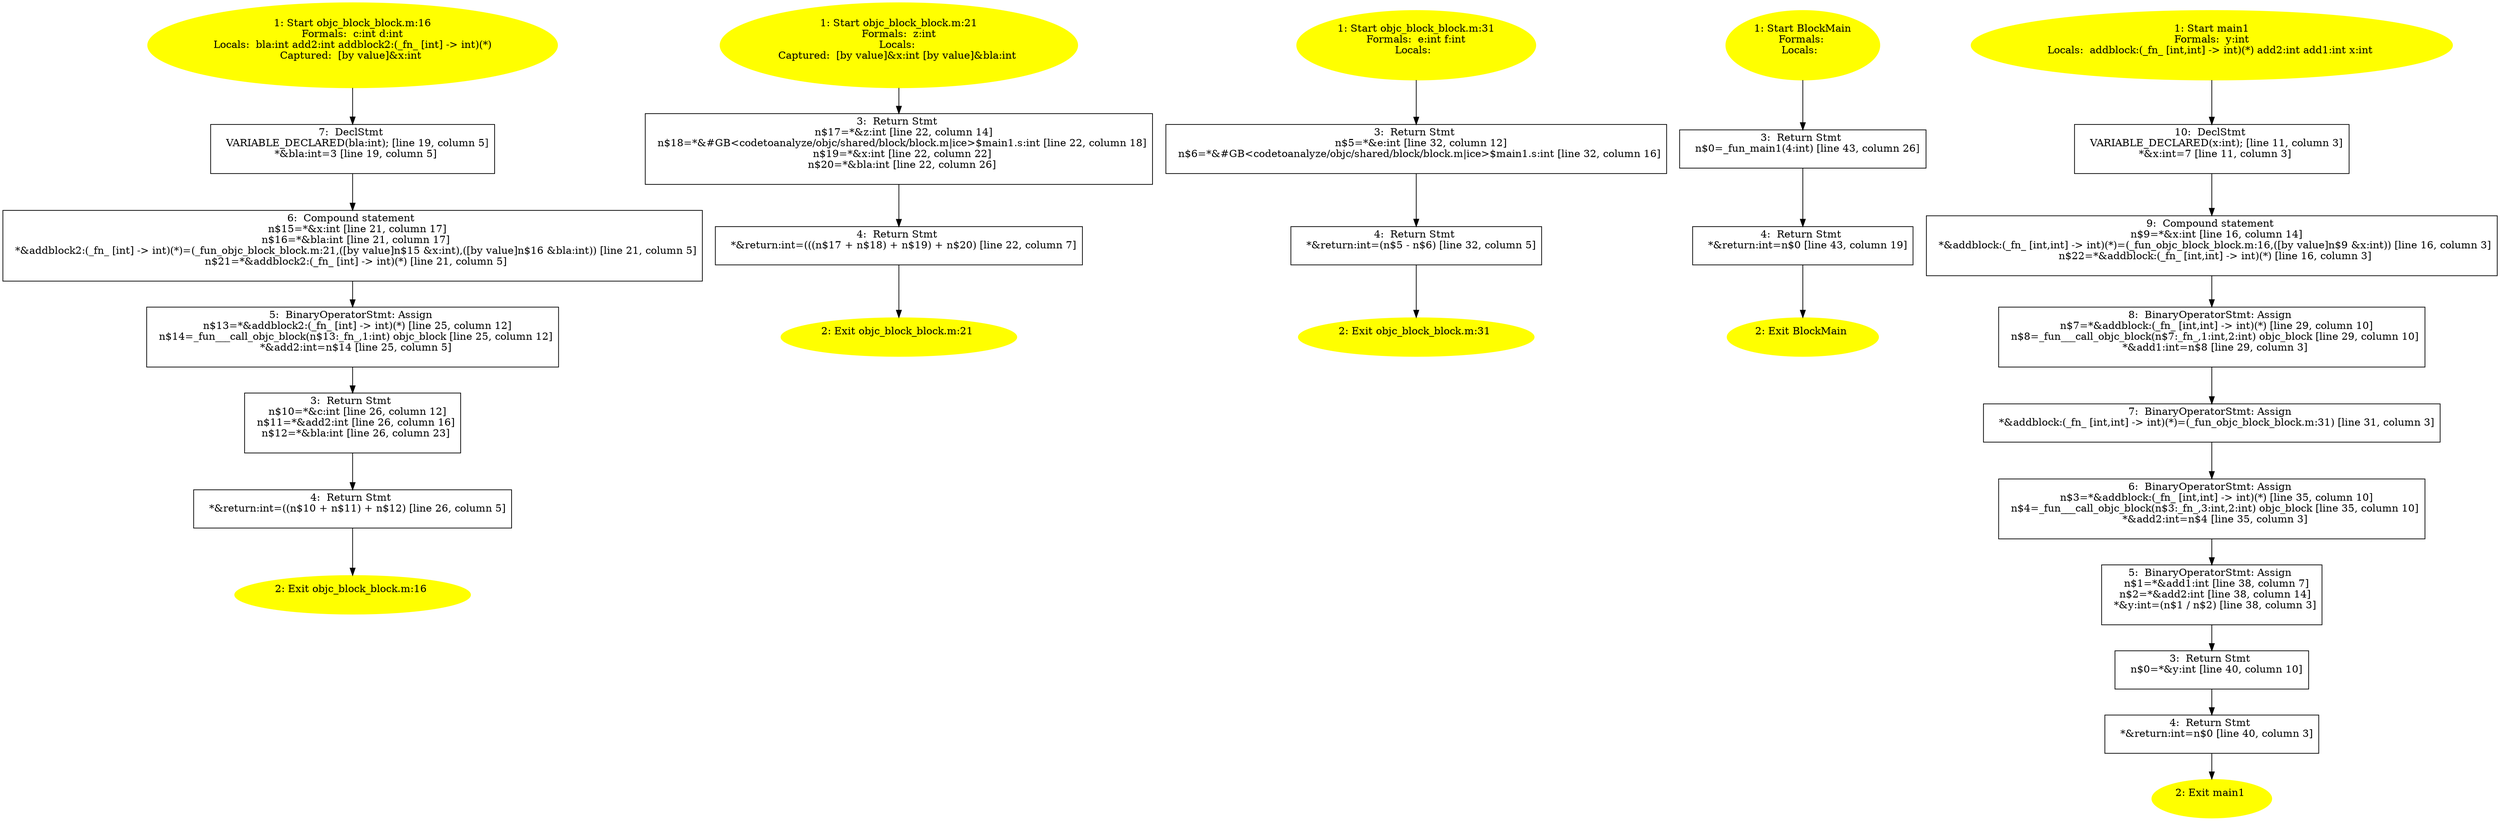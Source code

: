 /* @generated */
digraph cfg {
"objc_block_block.m:16_b5d94b7b.4639411e261cc5d4_1" [label="1: Start objc_block_block.m:16\nFormals:  c:int d:int\nLocals:  bla:int add2:int addblock2:(_fn_ [int] -> int)(*)\nCaptured:  [by value]&x:int \n  " color=yellow style=filled]
	

	 "objc_block_block.m:16_b5d94b7b.4639411e261cc5d4_1" -> "objc_block_block.m:16_b5d94b7b.4639411e261cc5d4_7" ;
"objc_block_block.m:16_b5d94b7b.4639411e261cc5d4_2" [label="2: Exit objc_block_block.m:16 \n  " color=yellow style=filled]
	

"objc_block_block.m:16_b5d94b7b.4639411e261cc5d4_3" [label="3:  Return Stmt \n   n$10=*&c:int [line 26, column 12]\n  n$11=*&add2:int [line 26, column 16]\n  n$12=*&bla:int [line 26, column 23]\n " shape="box"]
	

	 "objc_block_block.m:16_b5d94b7b.4639411e261cc5d4_3" -> "objc_block_block.m:16_b5d94b7b.4639411e261cc5d4_4" ;
"objc_block_block.m:16_b5d94b7b.4639411e261cc5d4_4" [label="4:  Return Stmt \n   *&return:int=((n$10 + n$11) + n$12) [line 26, column 5]\n " shape="box"]
	

	 "objc_block_block.m:16_b5d94b7b.4639411e261cc5d4_4" -> "objc_block_block.m:16_b5d94b7b.4639411e261cc5d4_2" ;
"objc_block_block.m:16_b5d94b7b.4639411e261cc5d4_5" [label="5:  BinaryOperatorStmt: Assign \n   n$13=*&addblock2:(_fn_ [int] -> int)(*) [line 25, column 12]\n  n$14=_fun___call_objc_block(n$13:_fn_,1:int) objc_block [line 25, column 12]\n  *&add2:int=n$14 [line 25, column 5]\n " shape="box"]
	

	 "objc_block_block.m:16_b5d94b7b.4639411e261cc5d4_5" -> "objc_block_block.m:16_b5d94b7b.4639411e261cc5d4_3" ;
"objc_block_block.m:16_b5d94b7b.4639411e261cc5d4_6" [label="6:  Compound statement \n   n$15=*&x:int [line 21, column 17]\n  n$16=*&bla:int [line 21, column 17]\n  *&addblock2:(_fn_ [int] -> int)(*)=(_fun_objc_block_block.m:21,([by value]n$15 &x:int),([by value]n$16 &bla:int)) [line 21, column 5]\n  n$21=*&addblock2:(_fn_ [int] -> int)(*) [line 21, column 5]\n " shape="box"]
	

	 "objc_block_block.m:16_b5d94b7b.4639411e261cc5d4_6" -> "objc_block_block.m:16_b5d94b7b.4639411e261cc5d4_5" ;
"objc_block_block.m:16_b5d94b7b.4639411e261cc5d4_7" [label="7:  DeclStmt \n   VARIABLE_DECLARED(bla:int); [line 19, column 5]\n  *&bla:int=3 [line 19, column 5]\n " shape="box"]
	

	 "objc_block_block.m:16_b5d94b7b.4639411e261cc5d4_7" -> "objc_block_block.m:16_b5d94b7b.4639411e261cc5d4_6" ;
"objc_block_block.m:21_d41d8cd9.4983d4b178e0c549_1" [label="1: Start objc_block_block.m:21\nFormals:  z:int\nLocals: \nCaptured:  [by value]&x:int [by value]&bla:int \n  " color=yellow style=filled]
	

	 "objc_block_block.m:21_d41d8cd9.4983d4b178e0c549_1" -> "objc_block_block.m:21_d41d8cd9.4983d4b178e0c549_3" ;
"objc_block_block.m:21_d41d8cd9.4983d4b178e0c549_2" [label="2: Exit objc_block_block.m:21 \n  " color=yellow style=filled]
	

"objc_block_block.m:21_d41d8cd9.4983d4b178e0c549_3" [label="3:  Return Stmt \n   n$17=*&z:int [line 22, column 14]\n  n$18=*&#GB<codetoanalyze/objc/shared/block/block.m|ice>$main1.s:int [line 22, column 18]\n  n$19=*&x:int [line 22, column 22]\n  n$20=*&bla:int [line 22, column 26]\n " shape="box"]
	

	 "objc_block_block.m:21_d41d8cd9.4983d4b178e0c549_3" -> "objc_block_block.m:21_d41d8cd9.4983d4b178e0c549_4" ;
"objc_block_block.m:21_d41d8cd9.4983d4b178e0c549_4" [label="4:  Return Stmt \n   *&return:int=(((n$17 + n$18) + n$19) + n$20) [line 22, column 7]\n " shape="box"]
	

	 "objc_block_block.m:21_d41d8cd9.4983d4b178e0c549_4" -> "objc_block_block.m:21_d41d8cd9.4983d4b178e0c549_2" ;
"objc_block_block.m:31_82259dd3.664e0e72bbe5587f_1" [label="1: Start objc_block_block.m:31\nFormals:  e:int f:int\nLocals:  \n  " color=yellow style=filled]
	

	 "objc_block_block.m:31_82259dd3.664e0e72bbe5587f_1" -> "objc_block_block.m:31_82259dd3.664e0e72bbe5587f_3" ;
"objc_block_block.m:31_82259dd3.664e0e72bbe5587f_2" [label="2: Exit objc_block_block.m:31 \n  " color=yellow style=filled]
	

"objc_block_block.m:31_82259dd3.664e0e72bbe5587f_3" [label="3:  Return Stmt \n   n$5=*&e:int [line 32, column 12]\n  n$6=*&#GB<codetoanalyze/objc/shared/block/block.m|ice>$main1.s:int [line 32, column 16]\n " shape="box"]
	

	 "objc_block_block.m:31_82259dd3.664e0e72bbe5587f_3" -> "objc_block_block.m:31_82259dd3.664e0e72bbe5587f_4" ;
"objc_block_block.m:31_82259dd3.664e0e72bbe5587f_4" [label="4:  Return Stmt \n   *&return:int=(n$5 - n$6) [line 32, column 5]\n " shape="box"]
	

	 "objc_block_block.m:31_82259dd3.664e0e72bbe5587f_4" -> "objc_block_block.m:31_82259dd3.664e0e72bbe5587f_2" ;
"BlockMain.116013dceff96297_1" [label="1: Start BlockMain\nFormals: \nLocals:  \n  " color=yellow style=filled]
	

	 "BlockMain.116013dceff96297_1" -> "BlockMain.116013dceff96297_3" ;
"BlockMain.116013dceff96297_2" [label="2: Exit BlockMain \n  " color=yellow style=filled]
	

"BlockMain.116013dceff96297_3" [label="3:  Return Stmt \n   n$0=_fun_main1(4:int) [line 43, column 26]\n " shape="box"]
	

	 "BlockMain.116013dceff96297_3" -> "BlockMain.116013dceff96297_4" ;
"BlockMain.116013dceff96297_4" [label="4:  Return Stmt \n   *&return:int=n$0 [line 43, column 19]\n " shape="box"]
	

	 "BlockMain.116013dceff96297_4" -> "BlockMain.116013dceff96297_2" ;
"main1.38f534a9576db7ec_1" [label="1: Start main1\nFormals:  y:int\nLocals:  addblock:(_fn_ [int,int] -> int)(*) add2:int add1:int x:int \n  " color=yellow style=filled]
	

	 "main1.38f534a9576db7ec_1" -> "main1.38f534a9576db7ec_10" ;
"main1.38f534a9576db7ec_2" [label="2: Exit main1 \n  " color=yellow style=filled]
	

"main1.38f534a9576db7ec_3" [label="3:  Return Stmt \n   n$0=*&y:int [line 40, column 10]\n " shape="box"]
	

	 "main1.38f534a9576db7ec_3" -> "main1.38f534a9576db7ec_4" ;
"main1.38f534a9576db7ec_4" [label="4:  Return Stmt \n   *&return:int=n$0 [line 40, column 3]\n " shape="box"]
	

	 "main1.38f534a9576db7ec_4" -> "main1.38f534a9576db7ec_2" ;
"main1.38f534a9576db7ec_5" [label="5:  BinaryOperatorStmt: Assign \n   n$1=*&add1:int [line 38, column 7]\n  n$2=*&add2:int [line 38, column 14]\n  *&y:int=(n$1 / n$2) [line 38, column 3]\n " shape="box"]
	

	 "main1.38f534a9576db7ec_5" -> "main1.38f534a9576db7ec_3" ;
"main1.38f534a9576db7ec_6" [label="6:  BinaryOperatorStmt: Assign \n   n$3=*&addblock:(_fn_ [int,int] -> int)(*) [line 35, column 10]\n  n$4=_fun___call_objc_block(n$3:_fn_,3:int,2:int) objc_block [line 35, column 10]\n  *&add2:int=n$4 [line 35, column 3]\n " shape="box"]
	

	 "main1.38f534a9576db7ec_6" -> "main1.38f534a9576db7ec_5" ;
"main1.38f534a9576db7ec_7" [label="7:  BinaryOperatorStmt: Assign \n   *&addblock:(_fn_ [int,int] -> int)(*)=(_fun_objc_block_block.m:31) [line 31, column 3]\n " shape="box"]
	

	 "main1.38f534a9576db7ec_7" -> "main1.38f534a9576db7ec_6" ;
"main1.38f534a9576db7ec_8" [label="8:  BinaryOperatorStmt: Assign \n   n$7=*&addblock:(_fn_ [int,int] -> int)(*) [line 29, column 10]\n  n$8=_fun___call_objc_block(n$7:_fn_,1:int,2:int) objc_block [line 29, column 10]\n  *&add1:int=n$8 [line 29, column 3]\n " shape="box"]
	

	 "main1.38f534a9576db7ec_8" -> "main1.38f534a9576db7ec_7" ;
"main1.38f534a9576db7ec_9" [label="9:  Compound statement \n   n$9=*&x:int [line 16, column 14]\n  *&addblock:(_fn_ [int,int] -> int)(*)=(_fun_objc_block_block.m:16,([by value]n$9 &x:int)) [line 16, column 3]\n  n$22=*&addblock:(_fn_ [int,int] -> int)(*) [line 16, column 3]\n " shape="box"]
	

	 "main1.38f534a9576db7ec_9" -> "main1.38f534a9576db7ec_8" ;
"main1.38f534a9576db7ec_10" [label="10:  DeclStmt \n   VARIABLE_DECLARED(x:int); [line 11, column 3]\n  *&x:int=7 [line 11, column 3]\n " shape="box"]
	

	 "main1.38f534a9576db7ec_10" -> "main1.38f534a9576db7ec_9" ;
}
